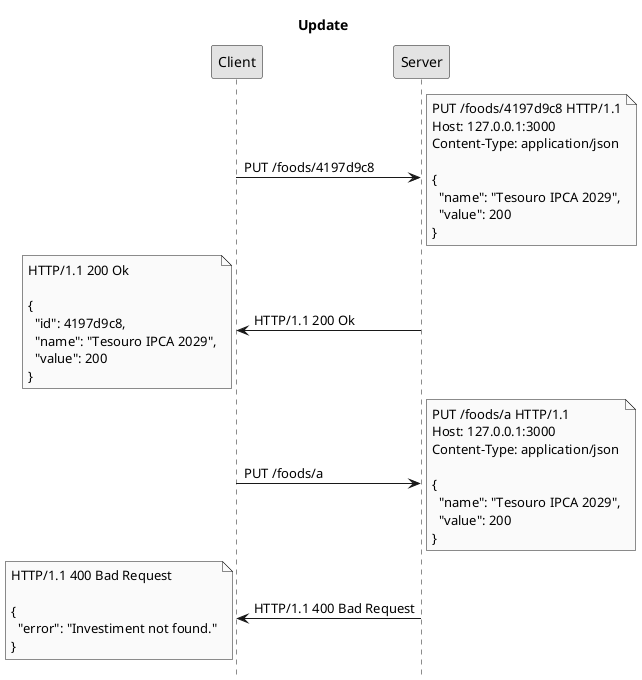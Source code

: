 @startuml
title Update
hide footbox
skinparam monochrome true

Client -> Server: PUT /foods/4197d9c8
note right: PUT /foods/4197d9c8 HTTP/1.1\nHost: 127.0.0.1:3000\nContent-Type: application/json\n\n{\n  "name": "Tesouro IPCA 2029",\n  "value": 200\n}
Server -> Client: HTTP/1.1 200 Ok
note left: HTTP/1.1 200 Ok\n\n{\n  "id": 4197d9c8,\n  "name": "Tesouro IPCA 2029",\n  "value": 200\n}

Client -> Server: PUT /foods/a
note right: PUT /foods/a HTTP/1.1\nHost: 127.0.0.1:3000\nContent-Type: application/json\n\n{\n  "name": "Tesouro IPCA 2029",\n  "value": 200\n}
Server -> Client: HTTP/1.1 400 Bad Request
note left: HTTP/1.1 400 Bad Request\n\n{\n  "error": "Investiment not found."\n}
@enduml
